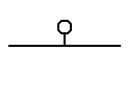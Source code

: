 graph G {
	graph [bb="0,0,54,36"];
	node [label="\N"];
	a	 [height=0.5,
		label="",
		pos="27,18",
		shape=proteinstab,
		width=0.75];
}

